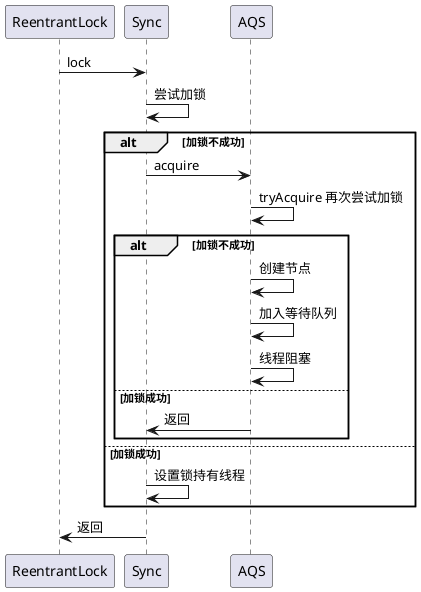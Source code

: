 @startuml
ReentrantLock -> Sync: lock
Sync -> Sync: 尝试加锁
alt 加锁不成功
    Sync -> AQS: acquire
    AQS -> AQS: tryAcquire 再次尝试加锁
    alt 加锁不成功
        AQS -> AQS: 创建节点
        AQS -> AQS: 加入等待队列
        AQS -> AQS: 线程阻塞
    else 加锁成功
        Sync <- AQS:返回
    end
else 加锁成功
   Sync -> Sync: 设置锁持有线程
end
ReentrantLock <- Sync: 返回
@enduml